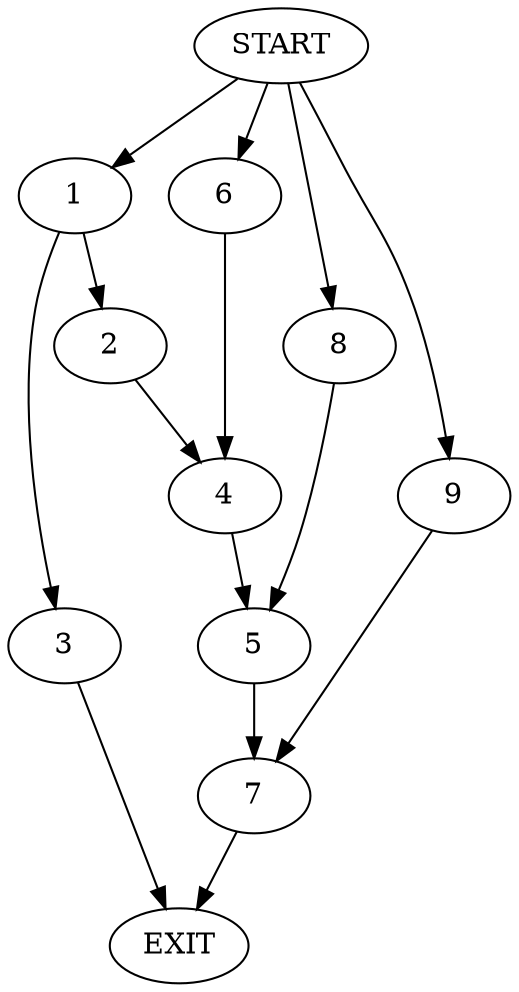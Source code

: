 digraph {
0 [label="START"]
10 [label="EXIT"]
0 -> 1
1 -> 2
1 -> 3
3 -> 10
2 -> 4
4 -> 5
0 -> 6
6 -> 4
5 -> 7
0 -> 8
8 -> 5
7 -> 10
0 -> 9
9 -> 7
}
